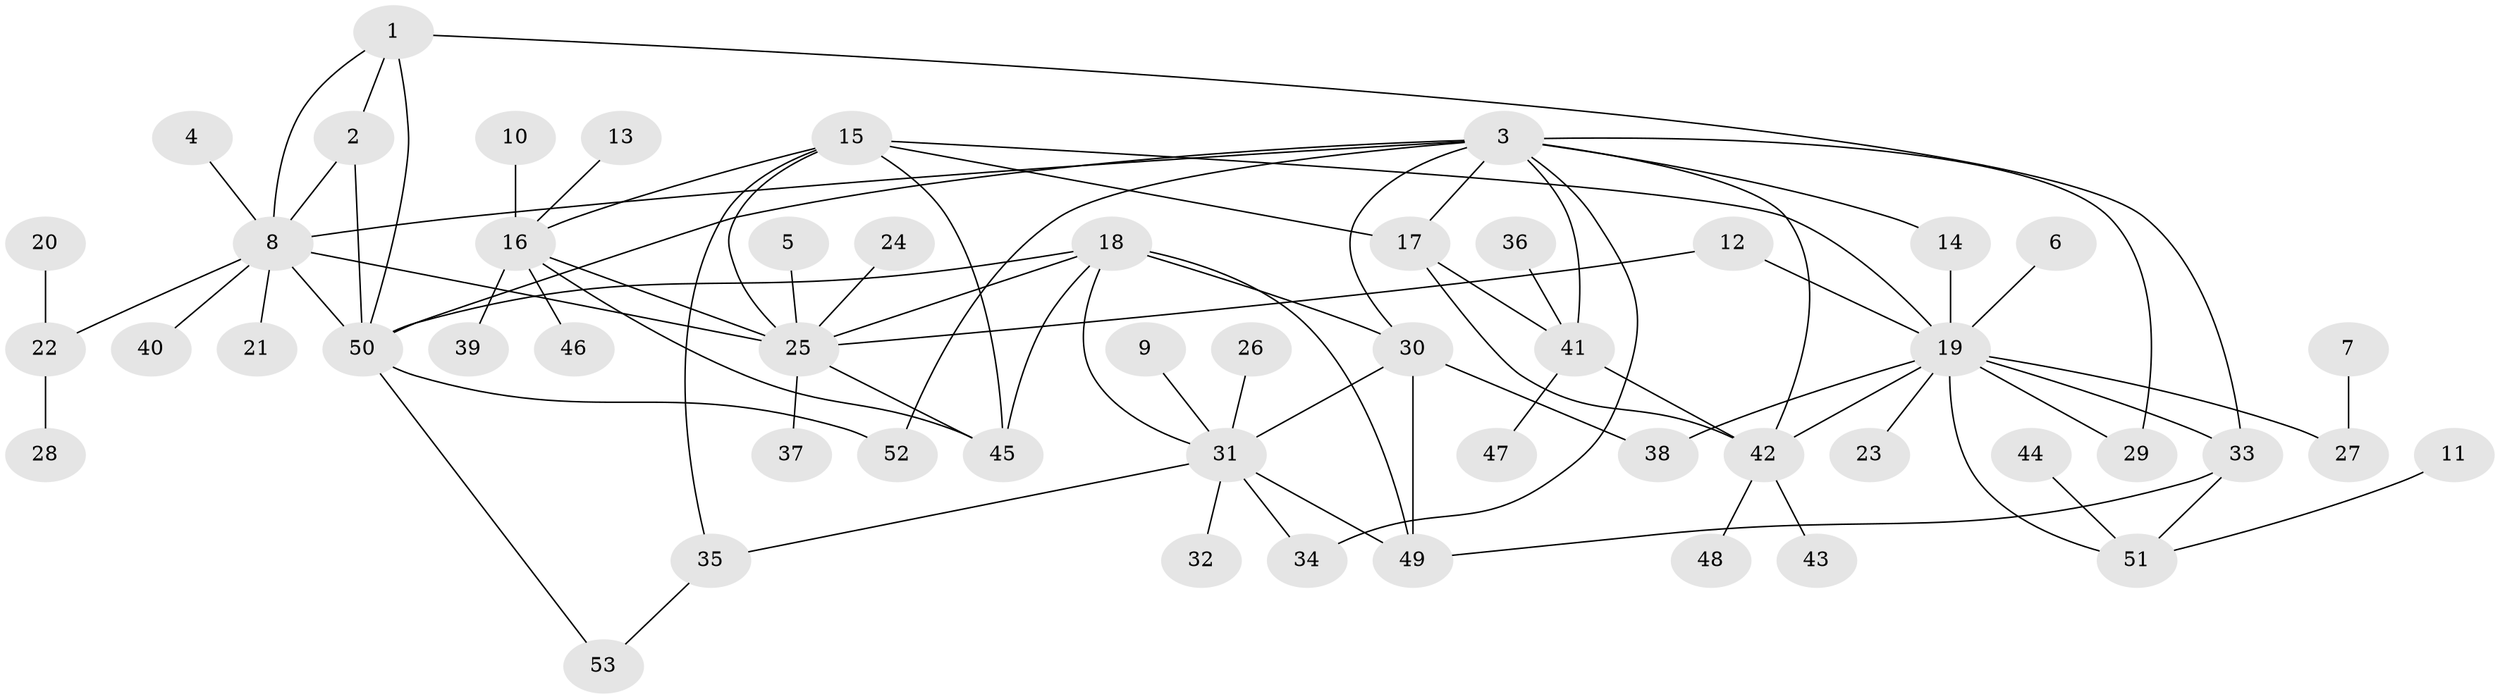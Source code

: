 // original degree distribution, {5: 0.03409090909090909, 11: 0.022727272727272728, 8: 0.022727272727272728, 6: 0.03409090909090909, 9: 0.011363636363636364, 7: 0.045454545454545456, 4: 0.056818181818181816, 10: 0.011363636363636364, 13: 0.011363636363636364, 3: 0.045454545454545456, 1: 0.5568181818181818, 2: 0.14772727272727273}
// Generated by graph-tools (version 1.1) at 2025/37/03/04/25 23:37:42]
// undirected, 53 vertices, 81 edges
graph export_dot {
  node [color=gray90,style=filled];
  1;
  2;
  3;
  4;
  5;
  6;
  7;
  8;
  9;
  10;
  11;
  12;
  13;
  14;
  15;
  16;
  17;
  18;
  19;
  20;
  21;
  22;
  23;
  24;
  25;
  26;
  27;
  28;
  29;
  30;
  31;
  32;
  33;
  34;
  35;
  36;
  37;
  38;
  39;
  40;
  41;
  42;
  43;
  44;
  45;
  46;
  47;
  48;
  49;
  50;
  51;
  52;
  53;
  1 -- 2 [weight=1.0];
  1 -- 8 [weight=1.0];
  1 -- 33 [weight=1.0];
  1 -- 50 [weight=1.0];
  2 -- 8 [weight=1.0];
  2 -- 50 [weight=1.0];
  3 -- 8 [weight=1.0];
  3 -- 14 [weight=1.0];
  3 -- 17 [weight=1.0];
  3 -- 29 [weight=1.0];
  3 -- 30 [weight=1.0];
  3 -- 34 [weight=1.0];
  3 -- 41 [weight=1.0];
  3 -- 42 [weight=1.0];
  3 -- 50 [weight=1.0];
  3 -- 52 [weight=1.0];
  4 -- 8 [weight=1.0];
  5 -- 25 [weight=1.0];
  6 -- 19 [weight=1.0];
  7 -- 27 [weight=1.0];
  8 -- 21 [weight=1.0];
  8 -- 22 [weight=1.0];
  8 -- 25 [weight=1.0];
  8 -- 40 [weight=1.0];
  8 -- 50 [weight=1.0];
  9 -- 31 [weight=1.0];
  10 -- 16 [weight=1.0];
  11 -- 51 [weight=1.0];
  12 -- 19 [weight=1.0];
  12 -- 25 [weight=1.0];
  13 -- 16 [weight=1.0];
  14 -- 19 [weight=1.0];
  15 -- 16 [weight=1.0];
  15 -- 17 [weight=1.0];
  15 -- 19 [weight=1.0];
  15 -- 25 [weight=1.0];
  15 -- 35 [weight=1.0];
  15 -- 45 [weight=1.0];
  16 -- 25 [weight=1.0];
  16 -- 39 [weight=1.0];
  16 -- 45 [weight=1.0];
  16 -- 46 [weight=1.0];
  17 -- 41 [weight=1.0];
  17 -- 42 [weight=1.0];
  18 -- 25 [weight=2.0];
  18 -- 30 [weight=1.0];
  18 -- 31 [weight=1.0];
  18 -- 45 [weight=1.0];
  18 -- 49 [weight=1.0];
  18 -- 50 [weight=1.0];
  19 -- 23 [weight=1.0];
  19 -- 27 [weight=1.0];
  19 -- 29 [weight=1.0];
  19 -- 33 [weight=1.0];
  19 -- 38 [weight=1.0];
  19 -- 42 [weight=1.0];
  19 -- 51 [weight=2.0];
  20 -- 22 [weight=1.0];
  22 -- 28 [weight=1.0];
  24 -- 25 [weight=1.0];
  25 -- 37 [weight=1.0];
  25 -- 45 [weight=1.0];
  26 -- 31 [weight=1.0];
  30 -- 31 [weight=1.0];
  30 -- 38 [weight=1.0];
  30 -- 49 [weight=1.0];
  31 -- 32 [weight=1.0];
  31 -- 34 [weight=1.0];
  31 -- 35 [weight=1.0];
  31 -- 49 [weight=1.0];
  33 -- 49 [weight=1.0];
  33 -- 51 [weight=2.0];
  35 -- 53 [weight=1.0];
  36 -- 41 [weight=1.0];
  41 -- 42 [weight=1.0];
  41 -- 47 [weight=1.0];
  42 -- 43 [weight=1.0];
  42 -- 48 [weight=1.0];
  44 -- 51 [weight=1.0];
  50 -- 52 [weight=1.0];
  50 -- 53 [weight=1.0];
}
